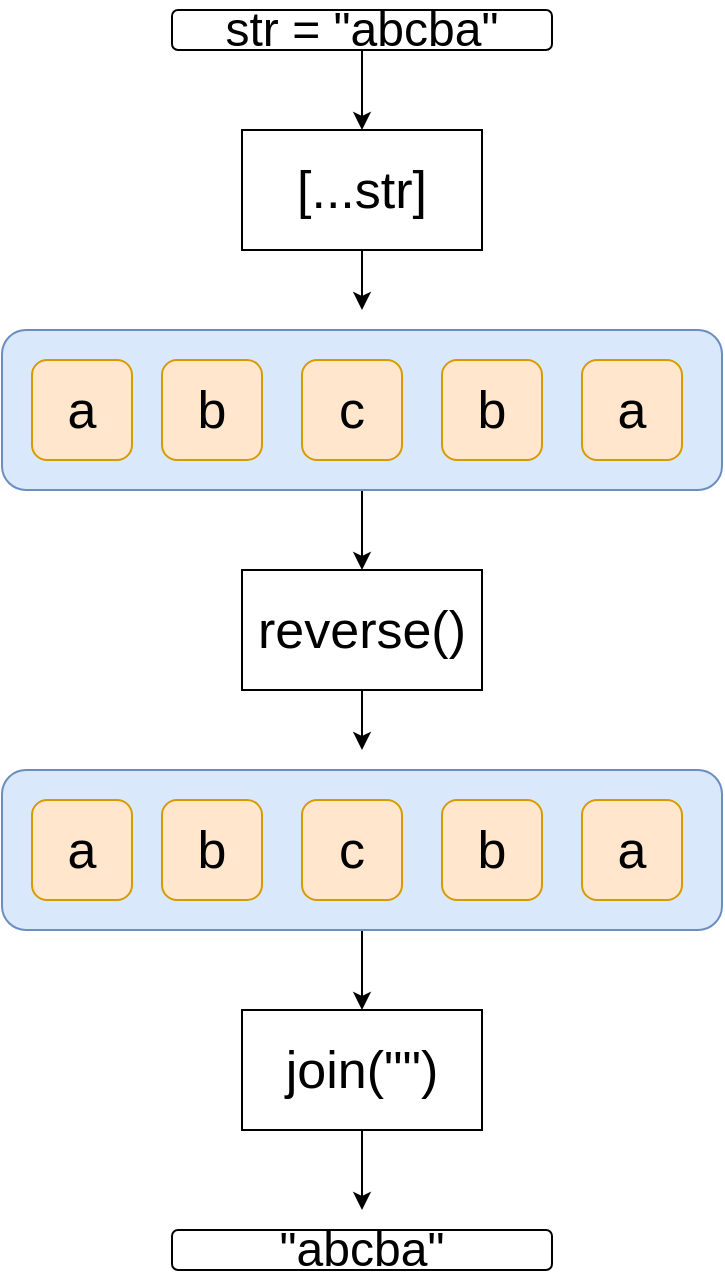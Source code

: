 <mxfile version="12.5.1" type="device"><diagram id="cFhZrt6WmCrYTJ3z7Ymq" name="Page-1"><mxGraphModel dx="868" dy="401" grid="1" gridSize="10" guides="1" tooltips="1" connect="1" arrows="1" fold="1" page="1" pageScale="1" pageWidth="827" pageHeight="1169" math="0" shadow="0"><root><mxCell id="0"/><mxCell id="1" parent="0"/><mxCell id="ML6iyhMwKms8d1qDvlVH-1" value="" style="edgeStyle=orthogonalEdgeStyle;rounded=0;orthogonalLoop=1;jettySize=auto;html=1;fontSize=26;" edge="1" parent="1" source="ML6iyhMwKms8d1qDvlVH-2" target="ML6iyhMwKms8d1qDvlVH-4"><mxGeometry relative="1" as="geometry"/></mxCell><mxCell id="ML6iyhMwKms8d1qDvlVH-2" value="str = &quot;abcba&quot;" style="text;html=1;strokeColor=#000000;fillColor=none;align=center;verticalAlign=middle;whiteSpace=wrap;rounded=1;fontSize=24;" vertex="1" parent="1"><mxGeometry x="310" y="40" width="190" height="20" as="geometry"/></mxCell><mxCell id="ML6iyhMwKms8d1qDvlVH-3" style="edgeStyle=orthogonalEdgeStyle;rounded=0;orthogonalLoop=1;jettySize=auto;html=1;fontSize=26;" edge="1" parent="1" source="ML6iyhMwKms8d1qDvlVH-4"><mxGeometry relative="1" as="geometry"><mxPoint x="405" y="190" as="targetPoint"/></mxGeometry></mxCell><mxCell id="ML6iyhMwKms8d1qDvlVH-4" value="[...str]" style="rounded=0;whiteSpace=wrap;html=1;fontSize=26;" vertex="1" parent="1"><mxGeometry x="345" y="100" width="120" height="60" as="geometry"/></mxCell><mxCell id="ML6iyhMwKms8d1qDvlVH-12" value="" style="edgeStyle=orthogonalEdgeStyle;rounded=0;orthogonalLoop=1;jettySize=auto;html=1;" edge="1" parent="1" source="ML6iyhMwKms8d1qDvlVH-5" target="ML6iyhMwKms8d1qDvlVH-11"><mxGeometry relative="1" as="geometry"/></mxCell><mxCell id="ML6iyhMwKms8d1qDvlVH-5" value="" style="rounded=1;whiteSpace=wrap;html=1;fillColor=#dae8fc;strokeColor=#6c8ebf;fontSize=26;" vertex="1" parent="1"><mxGeometry x="225" y="200" width="360" height="80" as="geometry"/></mxCell><mxCell id="ML6iyhMwKms8d1qDvlVH-6" value="a" style="rounded=1;whiteSpace=wrap;html=1;fillColor=#ffe6cc;strokeColor=#d79b00;fontSize=26;" vertex="1" parent="1"><mxGeometry x="240" y="215" width="50" height="50" as="geometry"/></mxCell><mxCell id="ML6iyhMwKms8d1qDvlVH-7" value="b" style="rounded=1;whiteSpace=wrap;html=1;fillColor=#ffe6cc;strokeColor=#d79b00;fontSize=26;" vertex="1" parent="1"><mxGeometry x="305" y="215" width="50" height="50" as="geometry"/></mxCell><mxCell id="ML6iyhMwKms8d1qDvlVH-8" value="c" style="rounded=1;whiteSpace=wrap;html=1;fillColor=#ffe6cc;strokeColor=#d79b00;fontSize=26;" vertex="1" parent="1"><mxGeometry x="375" y="215" width="50" height="50" as="geometry"/></mxCell><mxCell id="ML6iyhMwKms8d1qDvlVH-9" value="b" style="rounded=1;whiteSpace=wrap;html=1;fillColor=#ffe6cc;strokeColor=#d79b00;fontSize=26;" vertex="1" parent="1"><mxGeometry x="445" y="215" width="50" height="50" as="geometry"/></mxCell><mxCell id="ML6iyhMwKms8d1qDvlVH-10" value="a" style="rounded=1;whiteSpace=wrap;html=1;fillColor=#ffe6cc;strokeColor=#d79b00;fontSize=26;" vertex="1" parent="1"><mxGeometry x="515" y="215" width="50" height="50" as="geometry"/></mxCell><mxCell id="ML6iyhMwKms8d1qDvlVH-20" style="edgeStyle=orthogonalEdgeStyle;rounded=0;orthogonalLoop=1;jettySize=auto;html=1;" edge="1" parent="1" source="ML6iyhMwKms8d1qDvlVH-11"><mxGeometry relative="1" as="geometry"><mxPoint x="405" y="410" as="targetPoint"/></mxGeometry></mxCell><mxCell id="ML6iyhMwKms8d1qDvlVH-11" value="reverse()" style="rounded=0;whiteSpace=wrap;html=1;fontSize=26;" vertex="1" parent="1"><mxGeometry x="345" y="320" width="120" height="60" as="geometry"/></mxCell><mxCell id="ML6iyhMwKms8d1qDvlVH-25" style="edgeStyle=orthogonalEdgeStyle;rounded=0;orthogonalLoop=1;jettySize=auto;html=1;entryX=0.5;entryY=0;entryDx=0;entryDy=0;" edge="1" parent="1" source="ML6iyhMwKms8d1qDvlVH-13" target="ML6iyhMwKms8d1qDvlVH-21"><mxGeometry relative="1" as="geometry"/></mxCell><mxCell id="ML6iyhMwKms8d1qDvlVH-13" value="" style="rounded=1;whiteSpace=wrap;html=1;fillColor=#dae8fc;strokeColor=#6c8ebf;fontSize=26;" vertex="1" parent="1"><mxGeometry x="225" y="420" width="360" height="80" as="geometry"/></mxCell><mxCell id="ML6iyhMwKms8d1qDvlVH-14" value="a" style="rounded=1;whiteSpace=wrap;html=1;fillColor=#ffe6cc;strokeColor=#d79b00;fontSize=26;" vertex="1" parent="1"><mxGeometry x="240" y="435" width="50" height="50" as="geometry"/></mxCell><mxCell id="ML6iyhMwKms8d1qDvlVH-15" value="b" style="rounded=1;whiteSpace=wrap;html=1;fillColor=#ffe6cc;strokeColor=#d79b00;fontSize=26;" vertex="1" parent="1"><mxGeometry x="305" y="435" width="50" height="50" as="geometry"/></mxCell><mxCell id="ML6iyhMwKms8d1qDvlVH-16" value="c" style="rounded=1;whiteSpace=wrap;html=1;fillColor=#ffe6cc;strokeColor=#d79b00;fontSize=26;" vertex="1" parent="1"><mxGeometry x="375" y="435" width="50" height="50" as="geometry"/></mxCell><mxCell id="ML6iyhMwKms8d1qDvlVH-17" value="b" style="rounded=1;whiteSpace=wrap;html=1;fillColor=#ffe6cc;strokeColor=#d79b00;fontSize=26;" vertex="1" parent="1"><mxGeometry x="445" y="435" width="50" height="50" as="geometry"/></mxCell><mxCell id="ML6iyhMwKms8d1qDvlVH-18" value="a" style="rounded=1;whiteSpace=wrap;html=1;fillColor=#ffe6cc;strokeColor=#d79b00;fontSize=26;" vertex="1" parent="1"><mxGeometry x="515" y="435" width="50" height="50" as="geometry"/></mxCell><mxCell id="ML6iyhMwKms8d1qDvlVH-29" style="edgeStyle=orthogonalEdgeStyle;rounded=0;orthogonalLoop=1;jettySize=auto;html=1;" edge="1" parent="1" source="ML6iyhMwKms8d1qDvlVH-21"><mxGeometry relative="1" as="geometry"><mxPoint x="405" y="640" as="targetPoint"/></mxGeometry></mxCell><mxCell id="ML6iyhMwKms8d1qDvlVH-21" value="join(&quot;&quot;)" style="rounded=0;whiteSpace=wrap;html=1;fontSize=26;" vertex="1" parent="1"><mxGeometry x="345" y="540" width="120" height="60" as="geometry"/></mxCell><mxCell id="ML6iyhMwKms8d1qDvlVH-26" value="&quot;abcba&quot;" style="text;html=1;strokeColor=#000000;fillColor=none;align=center;verticalAlign=middle;whiteSpace=wrap;rounded=1;fontSize=24;" vertex="1" parent="1"><mxGeometry x="310" y="650" width="190" height="20" as="geometry"/></mxCell></root></mxGraphModel></diagram></mxfile>
